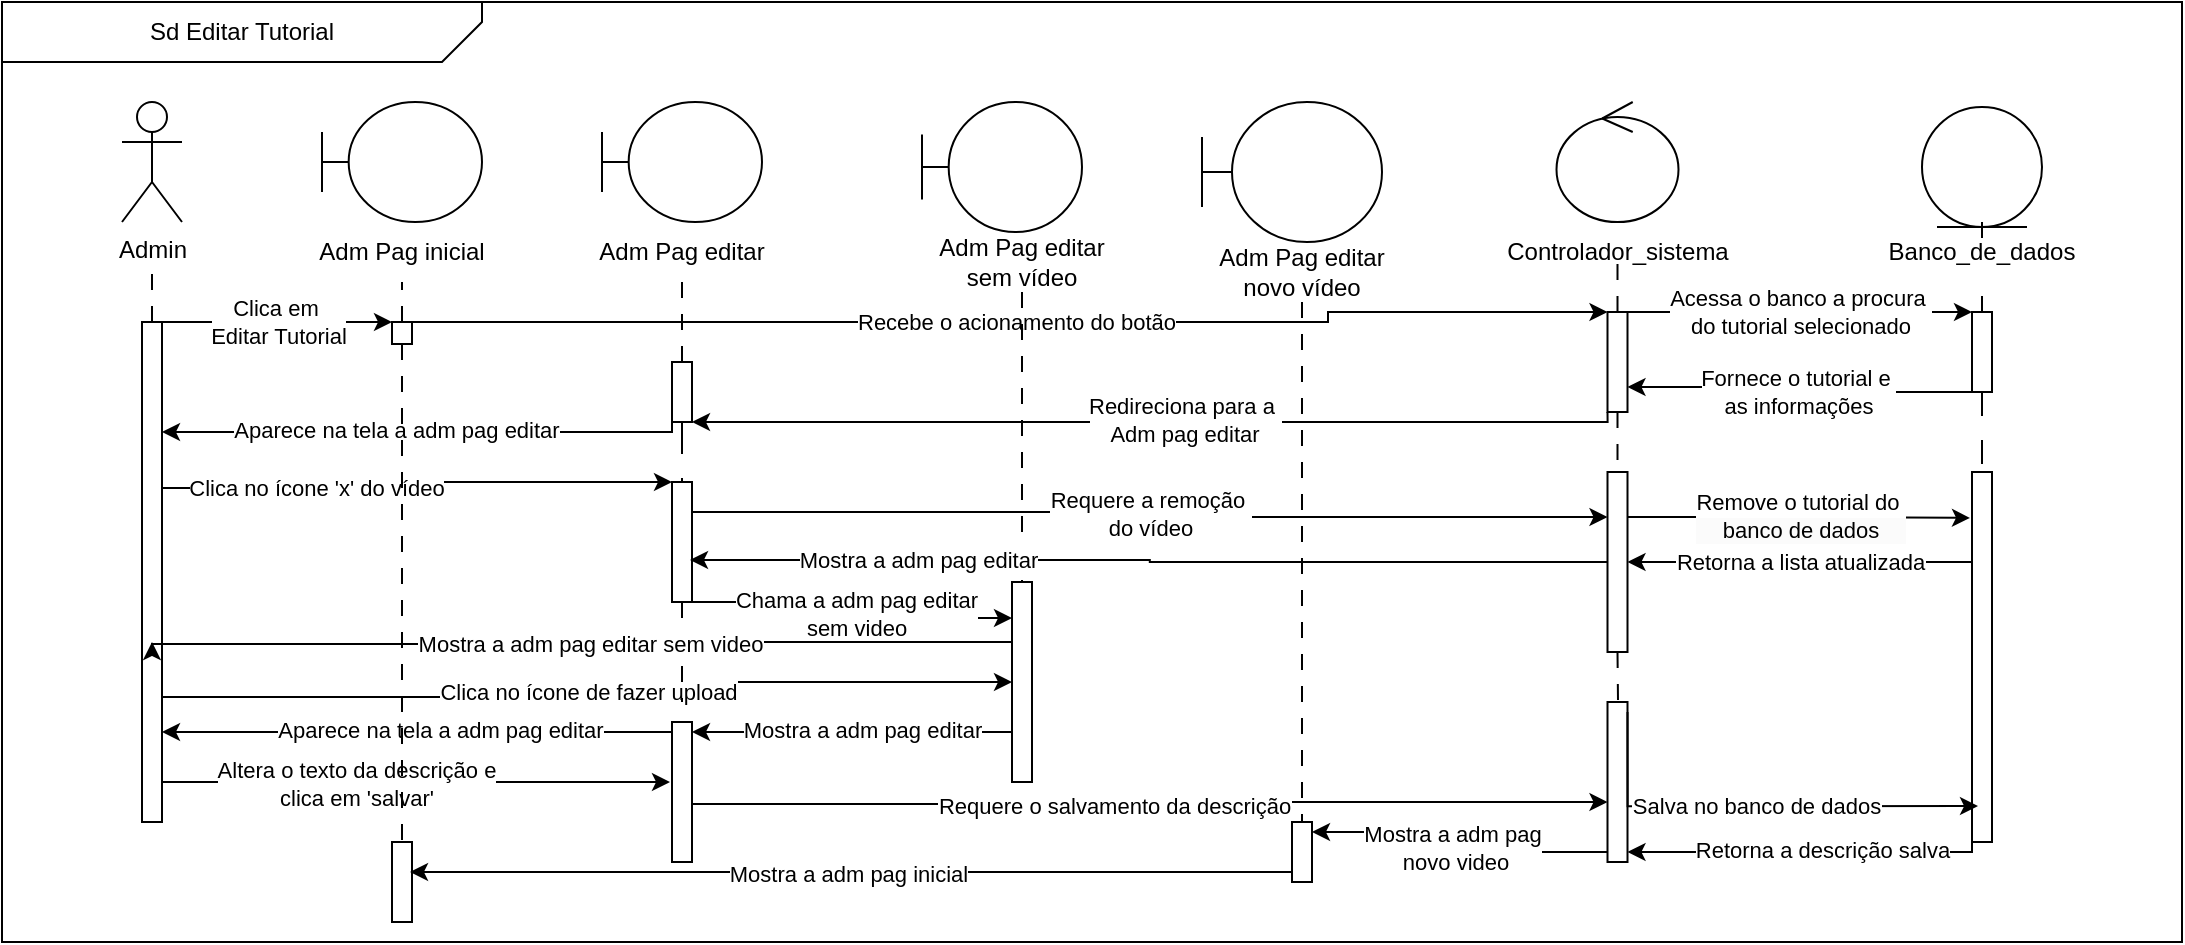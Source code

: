 <mxfile version="26.0.16">
  <diagram name="Página-1" id="EUhfG-6pqv0f8PUwKJLZ">
    <mxGraphModel grid="1" page="1" gridSize="10" guides="1" tooltips="1" connect="1" arrows="1" fold="1" pageScale="1" pageWidth="827" pageHeight="1169" math="0" shadow="0">
      <root>
        <mxCell id="0" />
        <mxCell id="1" parent="0" />
        <mxCell id="ueDurYDFPwys_lPn447s-1" value="" style="rounded=0;whiteSpace=wrap;html=1;flipH=0;" vertex="1" parent="1">
          <mxGeometry x="110" width="1090" height="470" as="geometry" />
        </mxCell>
        <mxCell id="ueDurYDFPwys_lPn447s-2" value="Admin" style="shape=umlActor;verticalLabelPosition=bottom;verticalAlign=top;html=1;outlineConnect=0;" vertex="1" parent="1">
          <mxGeometry x="170" y="50" width="30" height="60" as="geometry" />
        </mxCell>
        <mxCell id="ueDurYDFPwys_lPn447s-3" style="edgeStyle=orthogonalEdgeStyle;rounded=0;orthogonalLoop=1;jettySize=auto;html=1;exitX=0.5;exitY=0;exitDx=0;exitDy=0;endArrow=none;startFill=0;dashed=1;dashPattern=8 8;" edge="1" parent="1" source="ueDurYDFPwys_lPn447s-6">
          <mxGeometry relative="1" as="geometry">
            <mxPoint x="185" y="129" as="targetPoint" />
          </mxGeometry>
        </mxCell>
        <mxCell id="ueDurYDFPwys_lPn447s-41" value="Clica em&amp;nbsp;&lt;div&gt;Editar Tutorial&lt;/div&gt;" style="edgeStyle=orthogonalEdgeStyle;rounded=0;orthogonalLoop=1;jettySize=auto;html=1;exitX=1;exitY=0;exitDx=0;exitDy=0;entryX=0;entryY=0;entryDx=0;entryDy=0;" edge="1" parent="1" source="ueDurYDFPwys_lPn447s-6" target="ueDurYDFPwys_lPn447s-12">
          <mxGeometry x="0.009" relative="1" as="geometry">
            <Array as="points">
              <mxPoint x="250" y="160" />
              <mxPoint x="250" y="160" />
            </Array>
            <mxPoint as="offset" />
          </mxGeometry>
        </mxCell>
        <mxCell id="ueDurYDFPwys_lPn447s-53" value="Clica no ícone &#39;x&#39; do vídeo" style="edgeStyle=orthogonalEdgeStyle;rounded=0;orthogonalLoop=1;jettySize=auto;html=1;exitX=1;exitY=0.75;exitDx=0;exitDy=0;entryX=0;entryY=0;entryDx=0;entryDy=0;" edge="1" parent="1" source="ueDurYDFPwys_lPn447s-6" target="ueDurYDFPwys_lPn447s-52">
          <mxGeometry relative="1" as="geometry">
            <Array as="points">
              <mxPoint x="322" y="243" />
              <mxPoint x="322" y="240" />
            </Array>
          </mxGeometry>
        </mxCell>
        <mxCell id="CSFp8VOE0TgeVbHITCIb-28" style="edgeStyle=orthogonalEdgeStyle;rounded=0;orthogonalLoop=1;jettySize=auto;html=1;exitX=1;exitY=0.75;exitDx=0;exitDy=0;" edge="1" parent="1" source="ueDurYDFPwys_lPn447s-6" target="CSFp8VOE0TgeVbHITCIb-12">
          <mxGeometry relative="1" as="geometry" />
        </mxCell>
        <mxCell id="CSFp8VOE0TgeVbHITCIb-29" value="Clica no ícone de fazer upload" style="edgeLabel;html=1;align=center;verticalAlign=middle;resizable=0;points=[];" connectable="0" vertex="1" parent="CSFp8VOE0TgeVbHITCIb-28">
          <mxGeometry x="-0.006" y="1" relative="1" as="geometry">
            <mxPoint x="1" as="offset" />
          </mxGeometry>
        </mxCell>
        <mxCell id="ueDurYDFPwys_lPn447s-6" value="" style="rounded=0;whiteSpace=wrap;html=1;" vertex="1" parent="1">
          <mxGeometry x="180" y="160" width="10" height="250" as="geometry" />
        </mxCell>
        <mxCell id="ueDurYDFPwys_lPn447s-7" value="Sd Editar Tutorial" style="shape=card;whiteSpace=wrap;html=1;rotation=0;size=20;direction=south;flipH=0;flipV=1;" vertex="1" parent="1">
          <mxGeometry x="110" width="240" height="30" as="geometry" />
        </mxCell>
        <mxCell id="ueDurYDFPwys_lPn447s-8" value="" style="shape=umlBoundary;whiteSpace=wrap;html=1;" vertex="1" parent="1">
          <mxGeometry x="270" y="50" width="80" height="60" as="geometry" />
        </mxCell>
        <mxCell id="ueDurYDFPwys_lPn447s-9" value="Adm Pag inicial" style="text;html=1;align=center;verticalAlign=middle;whiteSpace=wrap;rounded=0;" vertex="1" parent="1">
          <mxGeometry x="260" y="110" width="100" height="30" as="geometry" />
        </mxCell>
        <mxCell id="ueDurYDFPwys_lPn447s-10" style="edgeStyle=orthogonalEdgeStyle;rounded=0;orthogonalLoop=1;jettySize=auto;html=1;exitX=0.5;exitY=0;exitDx=0;exitDy=0;entryX=0.5;entryY=1;entryDx=0;entryDy=0;endArrow=none;startFill=0;dashed=1;dashPattern=8 8;" edge="1" parent="1" source="ueDurYDFPwys_lPn447s-12" target="ueDurYDFPwys_lPn447s-9">
          <mxGeometry relative="1" as="geometry" />
        </mxCell>
        <mxCell id="CSFp8VOE0TgeVbHITCIb-11" value="&lt;span style=&quot;color: rgb(0, 0, 0); font-family: Helvetica; font-size: 11px; font-style: normal; font-variant-ligatures: normal; font-variant-caps: normal; font-weight: 400; letter-spacing: normal; orphans: 2; text-align: center; text-indent: 0px; text-transform: none; widows: 2; word-spacing: 0px; -webkit-text-stroke-width: 0px; white-space: nowrap; background-color: rgb(255, 255, 255); text-decoration-thickness: initial; text-decoration-style: initial; text-decoration-color: initial; float: none; display: inline !important;&quot;&gt;Recebe o acionamento do botão&lt;/span&gt;" style="edgeStyle=orthogonalEdgeStyle;rounded=0;orthogonalLoop=1;jettySize=auto;html=1;exitX=1;exitY=0;exitDx=0;exitDy=0;entryX=0;entryY=0;entryDx=0;entryDy=0;" edge="1" parent="1" source="ueDurYDFPwys_lPn447s-12" target="ueDurYDFPwys_lPn447s-21">
          <mxGeometry relative="1" as="geometry">
            <Array as="points">
              <mxPoint x="773" y="160" />
            </Array>
          </mxGeometry>
        </mxCell>
        <mxCell id="ueDurYDFPwys_lPn447s-12" value="" style="rounded=0;whiteSpace=wrap;html=1;" vertex="1" parent="1">
          <mxGeometry x="305" y="160" width="10" height="11" as="geometry" />
        </mxCell>
        <mxCell id="ueDurYDFPwys_lPn447s-13" value="" style="ellipse;shape=umlControl;whiteSpace=wrap;html=1;" vertex="1" parent="1">
          <mxGeometry x="887.25" y="50" width="61" height="60" as="geometry" />
        </mxCell>
        <mxCell id="ueDurYDFPwys_lPn447s-14" value="Controlador_sistema" style="text;html=1;align=center;verticalAlign=middle;whiteSpace=wrap;rounded=0;" vertex="1" parent="1">
          <mxGeometry x="860" y="110" width="115.5" height="30" as="geometry" />
        </mxCell>
        <mxCell id="ueDurYDFPwys_lPn447s-15" style="edgeStyle=orthogonalEdgeStyle;rounded=0;orthogonalLoop=1;jettySize=auto;html=1;exitX=0.5;exitY=0;exitDx=0;exitDy=0;entryX=0.5;entryY=1;entryDx=0;entryDy=0;endArrow=none;startFill=0;dashed=1;dashPattern=8 8;" edge="1" parent="1" source="ueDurYDFPwys_lPn447s-21">
          <mxGeometry relative="1" as="geometry">
            <mxPoint x="917.75" y="125.5" as="targetPoint" />
          </mxGeometry>
        </mxCell>
        <mxCell id="ueDurYDFPwys_lPn447s-20" style="edgeStyle=orthogonalEdgeStyle;rounded=0;orthogonalLoop=1;jettySize=auto;html=1;exitX=0.5;exitY=1;exitDx=0;exitDy=0;entryX=0.5;entryY=0;entryDx=0;entryDy=0;endArrow=none;endFill=0;dashed=1;dashPattern=8 8;" edge="1" parent="1" source="ueDurYDFPwys_lPn447s-21" target="ueDurYDFPwys_lPn447s-39">
          <mxGeometry relative="1" as="geometry" />
        </mxCell>
        <mxCell id="ueDurYDFPwys_lPn447s-44" value="Acessa o banco a procura&lt;span style=&quot;background-color: light-dark(#ffffff, var(--ge-dark-color, #121212)); color: light-dark(rgb(0, 0, 0), rgb(255, 255, 255));&quot;&gt;&amp;nbsp;&lt;/span&gt;&lt;div&gt;&lt;span style=&quot;background-color: light-dark(#ffffff, var(--ge-dark-color, #121212)); color: light-dark(rgb(0, 0, 0), rgb(255, 255, 255));&quot;&gt;do tutorial selecionado&lt;/span&gt;&lt;/div&gt;" style="edgeStyle=orthogonalEdgeStyle;rounded=0;orthogonalLoop=1;jettySize=auto;html=1;exitX=1;exitY=0;exitDx=0;exitDy=0;entryX=0;entryY=0;entryDx=0;entryDy=0;" edge="1" parent="1" source="ueDurYDFPwys_lPn447s-21" target="ueDurYDFPwys_lPn447s-27">
          <mxGeometry relative="1" as="geometry">
            <Array as="points">
              <mxPoint x="990" y="155" />
              <mxPoint x="990" y="155" />
            </Array>
          </mxGeometry>
        </mxCell>
        <mxCell id="ueDurYDFPwys_lPn447s-46" style="edgeStyle=orthogonalEdgeStyle;rounded=0;orthogonalLoop=1;jettySize=auto;html=1;exitX=0;exitY=1;exitDx=0;exitDy=0;entryX=1;entryY=1;entryDx=0;entryDy=0;" edge="1" parent="1" source="ueDurYDFPwys_lPn447s-21" target="ueDurYDFPwys_lPn447s-33">
          <mxGeometry relative="1" as="geometry">
            <Array as="points">
              <mxPoint x="540" y="210" />
              <mxPoint x="540" y="210" />
            </Array>
          </mxGeometry>
        </mxCell>
        <mxCell id="ueDurYDFPwys_lPn447s-47" value="Redireciona para a&amp;nbsp;&lt;div&gt;Adm pag editar&lt;/div&gt;" style="edgeLabel;html=1;align=center;verticalAlign=middle;resizable=0;points=[];" connectable="0" vertex="1" parent="ueDurYDFPwys_lPn447s-46">
          <mxGeometry x="-0.063" y="-1" relative="1" as="geometry">
            <mxPoint as="offset" />
          </mxGeometry>
        </mxCell>
        <mxCell id="ueDurYDFPwys_lPn447s-21" value="" style="rounded=0;whiteSpace=wrap;html=1;" vertex="1" parent="1">
          <mxGeometry x="912.75" y="155" width="10" height="50" as="geometry" />
        </mxCell>
        <mxCell id="ueDurYDFPwys_lPn447s-22" value="&lt;div&gt;&lt;br&gt;&lt;/div&gt;&lt;div&gt;&lt;br&gt;&lt;/div&gt;" style="ellipse;shape=umlEntity;whiteSpace=wrap;html=1;" vertex="1" parent="1">
          <mxGeometry x="1070" y="52.5" width="60" height="60" as="geometry" />
        </mxCell>
        <mxCell id="ueDurYDFPwys_lPn447s-24" style="edgeStyle=orthogonalEdgeStyle;rounded=0;orthogonalLoop=1;jettySize=auto;html=1;exitX=0.5;exitY=0;exitDx=0;exitDy=0;entryX=0.5;entryY=1;entryDx=0;entryDy=0;endArrow=none;startFill=0;dashed=1;dashPattern=8 8;" edge="1" parent="1" source="ueDurYDFPwys_lPn447s-23">
          <mxGeometry relative="1" as="geometry">
            <mxPoint x="1100" y="125.5" as="targetPoint" />
          </mxGeometry>
        </mxCell>
        <mxCell id="ueDurYDFPwys_lPn447s-45" value="Fornece o tutorial e&amp;nbsp;&lt;div&gt;as informações&lt;/div&gt;" style="edgeStyle=orthogonalEdgeStyle;rounded=0;orthogonalLoop=1;jettySize=auto;html=1;exitX=0;exitY=1;exitDx=0;exitDy=0;entryX=1;entryY=0.75;entryDx=0;entryDy=0;" edge="1" parent="1" source="ueDurYDFPwys_lPn447s-27" target="ueDurYDFPwys_lPn447s-21">
          <mxGeometry relative="1" as="geometry">
            <Array as="points">
              <mxPoint x="991" y="195" />
              <mxPoint x="991" y="192" />
            </Array>
          </mxGeometry>
        </mxCell>
        <mxCell id="ueDurYDFPwys_lPn447s-59" style="edgeStyle=orthogonalEdgeStyle;rounded=0;orthogonalLoop=1;jettySize=auto;html=1;endArrow=none;startFill=0;dashed=1;dashPattern=12 12;" edge="1" parent="1" source="ueDurYDFPwys_lPn447s-27" target="ueDurYDFPwys_lPn447s-58">
          <mxGeometry relative="1" as="geometry" />
        </mxCell>
        <mxCell id="ueDurYDFPwys_lPn447s-27" value="" style="rounded=0;whiteSpace=wrap;html=1;" vertex="1" parent="1">
          <mxGeometry x="1095" y="155" width="10" height="40" as="geometry" />
        </mxCell>
        <mxCell id="ueDurYDFPwys_lPn447s-28" value="" style="shape=umlBoundary;whiteSpace=wrap;html=1;" vertex="1" parent="1">
          <mxGeometry x="410" y="50" width="80" height="60" as="geometry" />
        </mxCell>
        <mxCell id="ueDurYDFPwys_lPn447s-29" value="Adm Pag editar" style="text;html=1;align=center;verticalAlign=middle;whiteSpace=wrap;rounded=0;" vertex="1" parent="1">
          <mxGeometry x="400" y="110" width="100" height="30" as="geometry" />
        </mxCell>
        <mxCell id="ueDurYDFPwys_lPn447s-55" style="edgeStyle=orthogonalEdgeStyle;rounded=0;orthogonalLoop=1;jettySize=auto;html=1;entryX=0.5;entryY=0;entryDx=0;entryDy=0;endArrow=none;startFill=0;dashed=1;dashPattern=12 12;" edge="1" parent="1" source="ueDurYDFPwys_lPn447s-33" target="ueDurYDFPwys_lPn447s-52">
          <mxGeometry relative="1" as="geometry" />
        </mxCell>
        <mxCell id="ueDurYDFPwys_lPn447s-30" style="edgeStyle=orthogonalEdgeStyle;rounded=0;orthogonalLoop=1;jettySize=auto;html=1;exitX=0.5;exitY=0;exitDx=0;exitDy=0;entryX=0.5;entryY=1;entryDx=0;entryDy=0;endArrow=none;startFill=0;dashed=1;dashPattern=8 8;" edge="1" parent="1" source="ueDurYDFPwys_lPn447s-33" target="ueDurYDFPwys_lPn447s-29">
          <mxGeometry relative="1" as="geometry" />
        </mxCell>
        <mxCell id="ueDurYDFPwys_lPn447s-33" value="" style="rounded=0;whiteSpace=wrap;html=1;" vertex="1" parent="1">
          <mxGeometry x="445" y="180" width="10" height="30" as="geometry" />
        </mxCell>
        <mxCell id="ueDurYDFPwys_lPn447s-39" value="" style="rounded=0;whiteSpace=wrap;html=1;" vertex="1" parent="1">
          <mxGeometry x="912.75" y="235" width="10" height="90" as="geometry" />
        </mxCell>
        <mxCell id="ueDurYDFPwys_lPn447s-48" style="edgeStyle=orthogonalEdgeStyle;rounded=0;orthogonalLoop=1;jettySize=auto;html=1;exitX=0;exitY=1;exitDx=0;exitDy=0;" edge="1" parent="1" source="ueDurYDFPwys_lPn447s-33">
          <mxGeometry relative="1" as="geometry">
            <Array as="points">
              <mxPoint x="445" y="215" />
            </Array>
            <mxPoint x="190" y="215" as="targetPoint" />
          </mxGeometry>
        </mxCell>
        <mxCell id="ueDurYDFPwys_lPn447s-49" value="Aparece na tela a adm pag editar" style="edgeLabel;html=1;align=center;verticalAlign=middle;resizable=0;points=[];" connectable="0" vertex="1" parent="ueDurYDFPwys_lPn447s-48">
          <mxGeometry x="0.099" y="-1" relative="1" as="geometry">
            <mxPoint as="offset" />
          </mxGeometry>
        </mxCell>
        <mxCell id="CSFp8VOE0TgeVbHITCIb-3" value="&lt;span style=&quot;color: rgb(0, 0, 0); font-family: Helvetica; font-size: 11px; font-style: normal; font-variant-ligatures: normal; font-variant-caps: normal; font-weight: 400; letter-spacing: normal; orphans: 2; text-align: center; text-indent: 0px; text-transform: none; widows: 2; word-spacing: 0px; -webkit-text-stroke-width: 0px; white-space: nowrap; background-color: rgb(255, 255, 255); text-decoration-thickness: initial; text-decoration-style: initial; text-decoration-color: initial; float: none; display: inline !important;&quot;&gt;Requere a remoção&amp;nbsp;&lt;/span&gt;&lt;div style=&quot;forced-color-adjust: none; color: rgb(0, 0, 0); font-family: Helvetica; font-size: 11px; font-style: normal; font-variant-ligatures: normal; font-variant-caps: normal; font-weight: 400; letter-spacing: normal; orphans: 2; text-align: center; text-indent: 0px; text-transform: none; widows: 2; word-spacing: 0px; -webkit-text-stroke-width: 0px; white-space: nowrap; text-decoration-thickness: initial; text-decoration-style: initial; text-decoration-color: initial;&quot;&gt;do vídeo&lt;/div&gt;" style="edgeStyle=orthogonalEdgeStyle;rounded=0;orthogonalLoop=1;jettySize=auto;html=1;exitX=1;exitY=0.25;exitDx=0;exitDy=0;entryX=0;entryY=0.25;entryDx=0;entryDy=0;" edge="1" parent="1" source="ueDurYDFPwys_lPn447s-52" target="ueDurYDFPwys_lPn447s-39">
          <mxGeometry relative="1" as="geometry" />
        </mxCell>
        <mxCell id="CSFp8VOE0TgeVbHITCIb-23" style="edgeStyle=orthogonalEdgeStyle;rounded=0;orthogonalLoop=1;jettySize=auto;html=1;exitX=1;exitY=0.75;exitDx=0;exitDy=0;" edge="1" parent="1" source="ueDurYDFPwys_lPn447s-52" target="CSFp8VOE0TgeVbHITCIb-12">
          <mxGeometry relative="1" as="geometry">
            <Array as="points">
              <mxPoint x="455" y="300" />
              <mxPoint x="535" y="300" />
              <mxPoint x="535" y="308" />
            </Array>
          </mxGeometry>
        </mxCell>
        <mxCell id="CSFp8VOE0TgeVbHITCIb-24" value="Chama a adm pag editar&lt;div&gt;sem video&lt;/div&gt;" style="edgeLabel;html=1;align=center;verticalAlign=middle;resizable=0;points=[];" connectable="0" vertex="1" parent="CSFp8VOE0TgeVbHITCIb-23">
          <mxGeometry x="0.147" y="2" relative="1" as="geometry">
            <mxPoint as="offset" />
          </mxGeometry>
        </mxCell>
        <mxCell id="CSFp8VOE0TgeVbHITCIb-32" style="edgeStyle=orthogonalEdgeStyle;rounded=0;orthogonalLoop=1;jettySize=auto;html=1;exitX=0.5;exitY=1;exitDx=0;exitDy=0;endArrow=none;startFill=0;dashed=1;dashPattern=8 8;" edge="1" parent="1" source="ueDurYDFPwys_lPn447s-52">
          <mxGeometry relative="1" as="geometry">
            <mxPoint x="450" y="350" as="targetPoint" />
          </mxGeometry>
        </mxCell>
        <mxCell id="ueDurYDFPwys_lPn447s-52" value="" style="rounded=0;whiteSpace=wrap;html=1;" vertex="1" parent="1">
          <mxGeometry x="445" y="240" width="10" height="60" as="geometry" />
        </mxCell>
        <mxCell id="CSFp8VOE0TgeVbHITCIb-7" value="&lt;span style=&quot;color: rgb(0, 0, 0); font-family: Helvetica; font-size: 11px; font-style: normal; font-variant-ligatures: normal; font-variant-caps: normal; font-weight: 400; letter-spacing: normal; orphans: 2; text-align: center; text-indent: 0px; text-transform: none; widows: 2; word-spacing: 0px; -webkit-text-stroke-width: 0px; white-space: nowrap; background-color: rgb(255, 255, 255); text-decoration-thickness: initial; text-decoration-style: initial; text-decoration-color: initial; float: none; display: inline !important;&quot;&gt;Retorna a lista atualizada&lt;/span&gt;" style="edgeStyle=orthogonalEdgeStyle;rounded=0;orthogonalLoop=1;jettySize=auto;html=1;exitX=0;exitY=0.25;exitDx=0;exitDy=0;entryX=1;entryY=0.5;entryDx=0;entryDy=0;" edge="1" parent="1" source="ueDurYDFPwys_lPn447s-58" target="ueDurYDFPwys_lPn447s-39">
          <mxGeometry relative="1" as="geometry">
            <Array as="points">
              <mxPoint x="1095" y="280" />
            </Array>
          </mxGeometry>
        </mxCell>
        <mxCell id="ueDurYDFPwys_lPn447s-58" value="" style="rounded=0;whiteSpace=wrap;html=1;" vertex="1" parent="1">
          <mxGeometry x="1095" y="235" width="10" height="185" as="geometry" />
        </mxCell>
        <mxCell id="CSFp8VOE0TgeVbHITCIb-8" value="" style="shape=umlBoundary;whiteSpace=wrap;html=1;" vertex="1" parent="1">
          <mxGeometry x="570" y="50" width="80" height="65" as="geometry" />
        </mxCell>
        <mxCell id="CSFp8VOE0TgeVbHITCIb-17" value="" style="edgeStyle=orthogonalEdgeStyle;rounded=0;orthogonalLoop=1;jettySize=auto;html=1;dashed=1;dashPattern=8 8;endArrow=none;startFill=0;" edge="1" parent="1" source="CSFp8VOE0TgeVbHITCIb-9" target="CSFp8VOE0TgeVbHITCIb-12">
          <mxGeometry relative="1" as="geometry">
            <Array as="points">
              <mxPoint x="620" y="230" />
              <mxPoint x="620" y="230" />
            </Array>
          </mxGeometry>
        </mxCell>
        <mxCell id="CSFp8VOE0TgeVbHITCIb-9" value="Adm Pag editar&lt;div&gt;sem vídeo&lt;/div&gt;" style="text;html=1;align=center;verticalAlign=middle;whiteSpace=wrap;rounded=0;" vertex="1" parent="1">
          <mxGeometry x="570" y="115" width="100" height="30" as="geometry" />
        </mxCell>
        <mxCell id="CSFp8VOE0TgeVbHITCIb-10" value="" style="edgeStyle=orthogonalEdgeStyle;rounded=0;orthogonalLoop=1;jettySize=auto;html=1;exitX=0.5;exitY=0;exitDx=0;exitDy=0;entryX=0.5;entryY=1;entryDx=0;entryDy=0;endArrow=none;startFill=0;dashed=1;dashPattern=8 8;" edge="1" parent="1" source="ueDurYDFPwys_lPn447s-27" target="ueDurYDFPwys_lPn447s-23">
          <mxGeometry relative="1" as="geometry">
            <mxPoint x="1100" y="125.5" as="targetPoint" />
            <mxPoint x="1100" y="155" as="sourcePoint" />
          </mxGeometry>
        </mxCell>
        <mxCell id="ueDurYDFPwys_lPn447s-23" value="Banco_de_dados" style="text;html=1;align=center;verticalAlign=middle;whiteSpace=wrap;rounded=0;" vertex="1" parent="1">
          <mxGeometry x="1050" y="110" width="100" height="30" as="geometry" />
        </mxCell>
        <mxCell id="CSFp8VOE0TgeVbHITCIb-20" style="edgeStyle=orthogonalEdgeStyle;rounded=0;orthogonalLoop=1;jettySize=auto;html=1;exitX=0;exitY=0.5;exitDx=0;exitDy=0;entryX=0.9;entryY=0.65;entryDx=0;entryDy=0;entryPerimeter=0;" edge="1" parent="1" source="ueDurYDFPwys_lPn447s-39" target="ueDurYDFPwys_lPn447s-52">
          <mxGeometry relative="1" as="geometry" />
        </mxCell>
        <mxCell id="CSFp8VOE0TgeVbHITCIb-22" value="Mostra a adm pag editar" style="edgeLabel;html=1;align=center;verticalAlign=middle;resizable=0;points=[];" connectable="0" vertex="1" parent="CSFp8VOE0TgeVbHITCIb-20">
          <mxGeometry x="0.506" relative="1" as="geometry">
            <mxPoint as="offset" />
          </mxGeometry>
        </mxCell>
        <mxCell id="CSFp8VOE0TgeVbHITCIb-12" value="" style="html=1;points=[[0,0,0,0,5],[0,1,0,0,-5],[1,0,0,0,5],[1,1,0,0,-5]];perimeter=orthogonalPerimeter;outlineConnect=0;targetShapes=umlLifeline;portConstraint=eastwest;newEdgeStyle={&quot;curved&quot;:0,&quot;rounded&quot;:0};" vertex="1" parent="1">
          <mxGeometry x="615" y="290" width="10" height="100" as="geometry" />
        </mxCell>
        <mxCell id="CSFp8VOE0TgeVbHITCIb-26" style="edgeStyle=orthogonalEdgeStyle;rounded=0;orthogonalLoop=1;jettySize=auto;html=1;curved=0;" edge="1" parent="1" source="CSFp8VOE0TgeVbHITCIb-12">
          <mxGeometry relative="1" as="geometry">
            <mxPoint x="185" y="320" as="targetPoint" />
            <Array as="points">
              <mxPoint x="401" y="320" />
              <mxPoint x="401" y="321" />
            </Array>
          </mxGeometry>
        </mxCell>
        <mxCell id="CSFp8VOE0TgeVbHITCIb-27" value="Mostra a adm pag editar sem video" style="edgeLabel;html=1;align=center;verticalAlign=middle;resizable=0;points=[];" connectable="0" vertex="1" parent="CSFp8VOE0TgeVbHITCIb-26">
          <mxGeometry x="-0.023" y="1" relative="1" as="geometry">
            <mxPoint as="offset" />
          </mxGeometry>
        </mxCell>
        <mxCell id="CSFp8VOE0TgeVbHITCIb-38" style="edgeStyle=orthogonalEdgeStyle;rounded=0;orthogonalLoop=1;jettySize=auto;html=1;curved=0;exitX=0;exitY=0;exitDx=0;exitDy=5;exitPerimeter=0;" edge="1" parent="1" source="CSFp8VOE0TgeVbHITCIb-30">
          <mxGeometry relative="1" as="geometry">
            <mxPoint x="190" y="365" as="targetPoint" />
          </mxGeometry>
        </mxCell>
        <mxCell id="CSFp8VOE0TgeVbHITCIb-39" value="Aparece na tela a adm pag editar" style="edgeLabel;html=1;align=center;verticalAlign=middle;resizable=0;points=[];" connectable="0" vertex="1" parent="CSFp8VOE0TgeVbHITCIb-38">
          <mxGeometry x="-0.092" y="-1" relative="1" as="geometry">
            <mxPoint as="offset" />
          </mxGeometry>
        </mxCell>
        <mxCell id="CSFp8VOE0TgeVbHITCIb-30" value="" style="html=1;points=[[0,0,0,0,5],[0,1,0,0,-5],[1,0,0,0,5],[1,1,0,0,-5]];perimeter=orthogonalPerimeter;outlineConnect=0;targetShapes=umlLifeline;portConstraint=eastwest;newEdgeStyle={&quot;curved&quot;:0,&quot;rounded&quot;:0};" vertex="1" parent="1">
          <mxGeometry x="445" y="360" width="10" height="70" as="geometry" />
        </mxCell>
        <mxCell id="CSFp8VOE0TgeVbHITCIb-34" style="edgeStyle=orthogonalEdgeStyle;rounded=0;orthogonalLoop=1;jettySize=auto;html=1;curved=0;exitX=0;exitY=1;exitDx=0;exitDy=-5;exitPerimeter=0;entryX=1;entryY=0;entryDx=0;entryDy=5;entryPerimeter=0;" edge="1" parent="1" source="CSFp8VOE0TgeVbHITCIb-12" target="CSFp8VOE0TgeVbHITCIb-30">
          <mxGeometry relative="1" as="geometry">
            <Array as="points">
              <mxPoint x="615" y="365" />
            </Array>
          </mxGeometry>
        </mxCell>
        <mxCell id="CSFp8VOE0TgeVbHITCIb-35" value="Mostra a adm pag editar" style="edgeLabel;html=1;align=center;verticalAlign=middle;resizable=0;points=[];" connectable="0" vertex="1" parent="CSFp8VOE0TgeVbHITCIb-34">
          <mxGeometry x="0.056" y="-1" relative="1" as="geometry">
            <mxPoint as="offset" />
          </mxGeometry>
        </mxCell>
        <mxCell id="CSFp8VOE0TgeVbHITCIb-36" style="edgeStyle=orthogonalEdgeStyle;rounded=0;orthogonalLoop=1;jettySize=auto;html=1;exitX=1;exitY=0.75;exitDx=0;exitDy=0;entryX=-0.1;entryY=0.429;entryDx=0;entryDy=0;entryPerimeter=0;" edge="1" parent="1" source="ueDurYDFPwys_lPn447s-6" target="CSFp8VOE0TgeVbHITCIb-30">
          <mxGeometry relative="1" as="geometry">
            <Array as="points">
              <mxPoint x="190" y="390" />
            </Array>
          </mxGeometry>
        </mxCell>
        <mxCell id="CSFp8VOE0TgeVbHITCIb-37" value="Altera o texto da descrição e&lt;div&gt;clica em &#39;salvar&#39;&lt;/div&gt;" style="edgeLabel;html=1;align=center;verticalAlign=middle;resizable=0;points=[];" connectable="0" vertex="1" parent="CSFp8VOE0TgeVbHITCIb-36">
          <mxGeometry x="-0.064" y="-1" relative="1" as="geometry">
            <mxPoint as="offset" />
          </mxGeometry>
        </mxCell>
        <mxCell id="CSFp8VOE0TgeVbHITCIb-40" value="" style="html=1;points=[[0,0,0,0,5],[0,1,0,0,-5],[1,0,0,0,5],[1,1,0,0,-5]];perimeter=orthogonalPerimeter;outlineConnect=0;targetShapes=umlLifeline;portConstraint=eastwest;newEdgeStyle={&quot;curved&quot;:0,&quot;rounded&quot;:0};" vertex="1" parent="1">
          <mxGeometry x="912.75" y="350" width="10" height="80" as="geometry" />
        </mxCell>
        <mxCell id="CSFp8VOE0TgeVbHITCIb-43" style="edgeStyle=orthogonalEdgeStyle;rounded=0;orthogonalLoop=1;jettySize=auto;html=1;exitX=0.5;exitY=1;exitDx=0;exitDy=0;entryX=0.525;entryY=-0.012;entryDx=0;entryDy=0;entryPerimeter=0;endArrow=none;startFill=0;dashed=1;dashPattern=8 8;" edge="1" parent="1" source="ueDurYDFPwys_lPn447s-39" target="CSFp8VOE0TgeVbHITCIb-40">
          <mxGeometry relative="1" as="geometry" />
        </mxCell>
        <mxCell id="CSFp8VOE0TgeVbHITCIb-48" style="edgeStyle=orthogonalEdgeStyle;rounded=0;orthogonalLoop=1;jettySize=auto;html=1;" edge="1" parent="1" target="CSFp8VOE0TgeVbHITCIb-40">
          <mxGeometry relative="1" as="geometry">
            <mxPoint x="455" y="400" as="sourcePoint" />
            <mxPoint x="709" y="400" as="targetPoint" />
            <Array as="points">
              <mxPoint x="455" y="401" />
              <mxPoint x="614" y="401" />
              <mxPoint x="614" y="400" />
            </Array>
          </mxGeometry>
        </mxCell>
        <mxCell id="CSFp8VOE0TgeVbHITCIb-52" value="Requere o salvamento da descrição" style="edgeLabel;html=1;align=center;verticalAlign=middle;resizable=0;points=[];" connectable="0" vertex="1" parent="CSFp8VOE0TgeVbHITCIb-48">
          <mxGeometry x="-0.074" y="-2" relative="1" as="geometry">
            <mxPoint as="offset" />
          </mxGeometry>
        </mxCell>
        <mxCell id="CSFp8VOE0TgeVbHITCIb-50" value="&lt;span style=&quot;forced-color-adjust: none; color: rgb(0, 0, 0); font-family: Helvetica; font-size: 11px; font-style: normal; font-variant-ligatures: normal; font-variant-caps: normal; font-weight: 400; letter-spacing: normal; orphans: 2; text-align: center; text-indent: 0px; text-transform: none; widows: 2; word-spacing: 0px; -webkit-text-stroke-width: 0px; white-space: nowrap; background-color: rgb(255, 255, 255); text-decoration-thickness: initial; text-decoration-style: initial; text-decoration-color: initial; float: none; display: inline !important;&quot;&gt;Remove o tutorial do&amp;nbsp;&lt;/span&gt;&lt;div style=&quot;forced-color-adjust: none; color: light-dark(rgb(0, 0, 0), rgb(237, 237, 237)); font-family: Helvetica; font-size: 11px; font-style: normal; font-variant-ligatures: normal; font-variant-caps: normal; font-weight: 400; letter-spacing: normal; orphans: 2; text-align: center; text-indent: 0px; text-transform: none; widows: 2; word-spacing: 0px; -webkit-text-stroke-width: 0px; white-space: nowrap; text-decoration-thickness: initial; text-decoration-style: initial; text-decoration-color: initial; background-color: rgb(251, 251, 251);&quot;&gt;banco de dados&lt;/div&gt;" style="edgeStyle=orthogonalEdgeStyle;rounded=0;orthogonalLoop=1;jettySize=auto;html=1;exitX=1;exitY=0.25;exitDx=0;exitDy=0;entryX=-0.1;entryY=0.124;entryDx=0;entryDy=0;entryPerimeter=0;" edge="1" parent="1" source="ueDurYDFPwys_lPn447s-39" target="ueDurYDFPwys_lPn447s-58">
          <mxGeometry relative="1" as="geometry" />
        </mxCell>
        <mxCell id="CSFp8VOE0TgeVbHITCIb-54" style="edgeStyle=orthogonalEdgeStyle;rounded=0;orthogonalLoop=1;jettySize=auto;html=1;curved=0;exitX=1;exitY=0;exitDx=0;exitDy=5;exitPerimeter=0;entryX=0.3;entryY=0.903;entryDx=0;entryDy=0;entryPerimeter=0;" edge="1" parent="1" source="CSFp8VOE0TgeVbHITCIb-40" target="ueDurYDFPwys_lPn447s-58">
          <mxGeometry relative="1" as="geometry">
            <Array as="points">
              <mxPoint x="923" y="402" />
            </Array>
          </mxGeometry>
        </mxCell>
        <mxCell id="CSFp8VOE0TgeVbHITCIb-55" value="Salva no banco de dados" style="edgeLabel;html=1;align=center;verticalAlign=middle;resizable=0;points=[];" connectable="0" vertex="1" parent="CSFp8VOE0TgeVbHITCIb-54">
          <mxGeometry relative="1" as="geometry">
            <mxPoint as="offset" />
          </mxGeometry>
        </mxCell>
        <mxCell id="CSFp8VOE0TgeVbHITCIb-56" style="edgeStyle=orthogonalEdgeStyle;rounded=0;orthogonalLoop=1;jettySize=auto;html=1;exitX=0;exitY=1;exitDx=0;exitDy=0;entryX=1;entryY=1;entryDx=0;entryDy=-5;entryPerimeter=0;" edge="1" parent="1" source="ueDurYDFPwys_lPn447s-58" target="CSFp8VOE0TgeVbHITCIb-40">
          <mxGeometry relative="1" as="geometry">
            <Array as="points">
              <mxPoint x="1095" y="425" />
            </Array>
          </mxGeometry>
        </mxCell>
        <mxCell id="CSFp8VOE0TgeVbHITCIb-57" value="Retorna a descrição salva" style="edgeLabel;html=1;align=center;verticalAlign=middle;resizable=0;points=[];" connectable="0" vertex="1" parent="CSFp8VOE0TgeVbHITCIb-56">
          <mxGeometry x="0.185" y="-1" relative="1" as="geometry">
            <mxPoint x="25" as="offset" />
          </mxGeometry>
        </mxCell>
        <mxCell id="CSFp8VOE0TgeVbHITCIb-58" value="" style="shape=umlBoundary;whiteSpace=wrap;html=1;" vertex="1" parent="1">
          <mxGeometry x="710" y="50" width="90" height="70" as="geometry" />
        </mxCell>
        <mxCell id="CSFp8VOE0TgeVbHITCIb-62" style="edgeStyle=orthogonalEdgeStyle;rounded=0;orthogonalLoop=1;jettySize=auto;html=1;endArrow=none;startFill=0;dashed=1;dashPattern=8 8;" edge="1" parent="1" source="CSFp8VOE0TgeVbHITCIb-59">
          <mxGeometry relative="1" as="geometry">
            <mxPoint x="760" y="410" as="targetPoint" />
          </mxGeometry>
        </mxCell>
        <mxCell id="CSFp8VOE0TgeVbHITCIb-59" value="Adm Pag editar&lt;div&gt;novo vídeo&lt;/div&gt;" style="text;html=1;align=center;verticalAlign=middle;whiteSpace=wrap;rounded=0;" vertex="1" parent="1">
          <mxGeometry x="710" y="120" width="100" height="30" as="geometry" />
        </mxCell>
        <mxCell id="CSFp8VOE0TgeVbHITCIb-60" value="" style="html=1;points=[[0,0,0,0,5],[0,1,0,0,-5],[1,0,0,0,5],[1,1,0,0,-5]];perimeter=orthogonalPerimeter;outlineConnect=0;targetShapes=umlLifeline;portConstraint=eastwest;newEdgeStyle={&quot;curved&quot;:0,&quot;rounded&quot;:0};" vertex="1" parent="1">
          <mxGeometry x="755" y="410" width="10" height="30" as="geometry" />
        </mxCell>
        <mxCell id="CSFp8VOE0TgeVbHITCIb-63" style="edgeStyle=orthogonalEdgeStyle;rounded=0;orthogonalLoop=1;jettySize=auto;html=1;curved=0;exitX=0;exitY=1;exitDx=0;exitDy=-5;exitPerimeter=0;entryX=1;entryY=0;entryDx=0;entryDy=5;entryPerimeter=0;" edge="1" parent="1" source="CSFp8VOE0TgeVbHITCIb-40" target="CSFp8VOE0TgeVbHITCIb-60">
          <mxGeometry relative="1" as="geometry" />
        </mxCell>
        <mxCell id="CSFp8VOE0TgeVbHITCIb-64" value="Mostra a adm pag&lt;div&gt;&amp;nbsp;novo video&lt;/div&gt;" style="edgeLabel;html=1;align=center;verticalAlign=middle;resizable=0;points=[];" connectable="0" vertex="1" parent="CSFp8VOE0TgeVbHITCIb-63">
          <mxGeometry x="-0.038" y="4" relative="1" as="geometry">
            <mxPoint as="offset" />
          </mxGeometry>
        </mxCell>
        <mxCell id="CSFp8VOE0TgeVbHITCIb-65" value="" style="html=1;points=[[0,0,0,0,5],[0,1,0,0,-5],[1,0,0,0,5],[1,1,0,0,-5]];perimeter=orthogonalPerimeter;outlineConnect=0;targetShapes=umlLifeline;portConstraint=eastwest;newEdgeStyle={&quot;curved&quot;:0,&quot;rounded&quot;:0};" vertex="1" parent="1">
          <mxGeometry x="305" y="420" width="10" height="40" as="geometry" />
        </mxCell>
        <mxCell id="CSFp8VOE0TgeVbHITCIb-67" style="edgeStyle=orthogonalEdgeStyle;rounded=0;orthogonalLoop=1;jettySize=auto;html=1;entryX=0.5;entryY=-0.025;entryDx=0;entryDy=0;entryPerimeter=0;endArrow=none;startFill=0;dashed=1;dashPattern=8 8;" edge="1" parent="1" source="ueDurYDFPwys_lPn447s-12" target="CSFp8VOE0TgeVbHITCIb-65">
          <mxGeometry relative="1" as="geometry" />
        </mxCell>
        <mxCell id="CSFp8VOE0TgeVbHITCIb-68" style="edgeStyle=orthogonalEdgeStyle;rounded=0;orthogonalLoop=1;jettySize=auto;html=1;curved=0;exitX=0;exitY=1;exitDx=0;exitDy=-5;exitPerimeter=0;entryX=0.9;entryY=0.375;entryDx=0;entryDy=0;entryPerimeter=0;" edge="1" parent="1" source="CSFp8VOE0TgeVbHITCIb-60" target="CSFp8VOE0TgeVbHITCIb-65">
          <mxGeometry relative="1" as="geometry" />
        </mxCell>
        <mxCell id="CSFp8VOE0TgeVbHITCIb-69" value="Mostra a adm pag inicial" style="edgeLabel;html=1;align=center;verticalAlign=middle;resizable=0;points=[];" connectable="0" vertex="1" parent="CSFp8VOE0TgeVbHITCIb-68">
          <mxGeometry x="0.007" y="1" relative="1" as="geometry">
            <mxPoint as="offset" />
          </mxGeometry>
        </mxCell>
      </root>
    </mxGraphModel>
  </diagram>
</mxfile>
